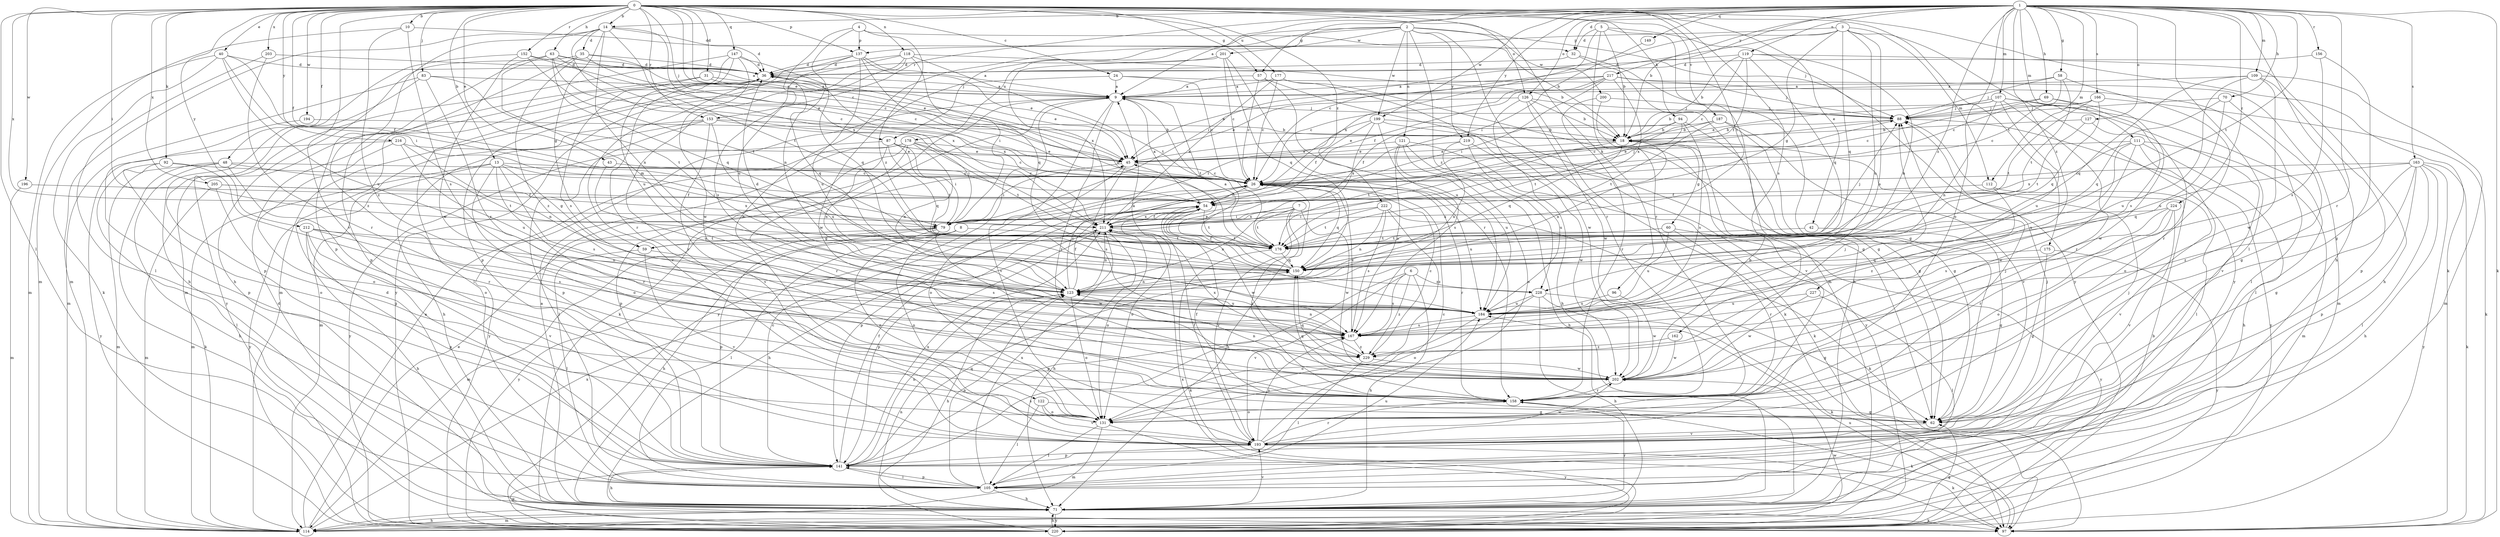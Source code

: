 strict digraph  {
0;
1;
2;
3;
4;
5;
6;
7;
8;
9;
10;
13;
14;
18;
24;
26;
31;
32;
35;
36;
40;
42;
43;
45;
48;
54;
57;
58;
59;
60;
62;
63;
69;
70;
71;
79;
83;
87;
88;
92;
94;
96;
97;
105;
107;
109;
111;
112;
114;
118;
119;
121;
122;
123;
126;
127;
131;
137;
141;
147;
149;
150;
152;
153;
156;
158;
162;
163;
166;
167;
175;
176;
177;
178;
184;
187;
193;
194;
196;
199;
200;
201;
202;
203;
205;
211;
212;
216;
217;
219;
220;
222;
224;
227;
228;
229;
0 -> 10  [label=b];
0 -> 13  [label=b];
0 -> 14  [label=b];
0 -> 24  [label=c];
0 -> 26  [label=c];
0 -> 31  [label=d];
0 -> 40  [label=e];
0 -> 42  [label=e];
0 -> 43  [label=e];
0 -> 45  [label=e];
0 -> 48  [label=f];
0 -> 54  [label=f];
0 -> 57  [label=g];
0 -> 63  [label=h];
0 -> 79  [label=i];
0 -> 83  [label=j];
0 -> 87  [label=j];
0 -> 92  [label=k];
0 -> 94  [label=k];
0 -> 96  [label=k];
0 -> 97  [label=k];
0 -> 105  [label=l];
0 -> 118  [label=n];
0 -> 126  [label=o];
0 -> 137  [label=p];
0 -> 147  [label=q];
0 -> 152  [label=r];
0 -> 153  [label=r];
0 -> 162  [label=s];
0 -> 175  [label=t];
0 -> 176  [label=t];
0 -> 177  [label=u];
0 -> 187  [label=v];
0 -> 193  [label=v];
0 -> 194  [label=w];
0 -> 196  [label=w];
0 -> 203  [label=x];
0 -> 205  [label=x];
0 -> 211  [label=x];
0 -> 212  [label=y];
0 -> 216  [label=y];
0 -> 222  [label=z];
1 -> 9  [label=a];
1 -> 14  [label=b];
1 -> 18  [label=b];
1 -> 32  [label=d];
1 -> 57  [label=g];
1 -> 58  [label=g];
1 -> 69  [label=h];
1 -> 70  [label=h];
1 -> 71  [label=h];
1 -> 97  [label=k];
1 -> 105  [label=l];
1 -> 107  [label=m];
1 -> 109  [label=m];
1 -> 111  [label=m];
1 -> 112  [label=m];
1 -> 119  [label=n];
1 -> 126  [label=o];
1 -> 127  [label=o];
1 -> 131  [label=o];
1 -> 149  [label=q];
1 -> 153  [label=r];
1 -> 156  [label=r];
1 -> 158  [label=r];
1 -> 163  [label=s];
1 -> 166  [label=s];
1 -> 176  [label=t];
1 -> 199  [label=w];
1 -> 217  [label=y];
1 -> 219  [label=y];
1 -> 224  [label=z];
1 -> 227  [label=z];
1 -> 228  [label=z];
2 -> 87  [label=j];
2 -> 88  [label=j];
2 -> 121  [label=n];
2 -> 122  [label=n];
2 -> 158  [label=r];
2 -> 178  [label=u];
2 -> 199  [label=w];
2 -> 200  [label=w];
2 -> 201  [label=w];
2 -> 219  [label=y];
2 -> 228  [label=z];
3 -> 26  [label=c];
3 -> 59  [label=g];
3 -> 79  [label=i];
3 -> 112  [label=m];
3 -> 137  [label=p];
3 -> 150  [label=q];
3 -> 167  [label=s];
3 -> 184  [label=u];
3 -> 220  [label=y];
4 -> 18  [label=b];
4 -> 123  [label=n];
4 -> 137  [label=p];
4 -> 184  [label=u];
4 -> 228  [label=z];
5 -> 18  [label=b];
5 -> 32  [label=d];
5 -> 114  [label=m];
5 -> 158  [label=r];
5 -> 211  [label=x];
5 -> 220  [label=y];
6 -> 71  [label=h];
6 -> 141  [label=p];
6 -> 167  [label=s];
6 -> 193  [label=v];
6 -> 228  [label=z];
6 -> 229  [label=z];
7 -> 79  [label=i];
7 -> 123  [label=n];
7 -> 158  [label=r];
7 -> 176  [label=t];
7 -> 193  [label=v];
7 -> 202  [label=w];
7 -> 211  [label=x];
8 -> 59  [label=g];
8 -> 71  [label=h];
8 -> 105  [label=l];
8 -> 131  [label=o];
8 -> 176  [label=t];
9 -> 88  [label=j];
9 -> 97  [label=k];
9 -> 158  [label=r];
9 -> 176  [label=t];
9 -> 193  [label=v];
9 -> 220  [label=y];
10 -> 32  [label=d];
10 -> 114  [label=m];
10 -> 167  [label=s];
10 -> 229  [label=z];
13 -> 26  [label=c];
13 -> 59  [label=g];
13 -> 79  [label=i];
13 -> 114  [label=m];
13 -> 131  [label=o];
13 -> 158  [label=r];
13 -> 167  [label=s];
13 -> 220  [label=y];
14 -> 26  [label=c];
14 -> 35  [label=d];
14 -> 36  [label=d];
14 -> 59  [label=g];
14 -> 114  [label=m];
14 -> 123  [label=n];
14 -> 141  [label=p];
14 -> 176  [label=t];
14 -> 211  [label=x];
18 -> 45  [label=e];
18 -> 60  [label=g];
18 -> 123  [label=n];
18 -> 150  [label=q];
18 -> 176  [label=t];
24 -> 9  [label=a];
24 -> 26  [label=c];
24 -> 88  [label=j];
24 -> 202  [label=w];
26 -> 54  [label=f];
26 -> 71  [label=h];
26 -> 88  [label=j];
26 -> 141  [label=p];
26 -> 150  [label=q];
26 -> 158  [label=r];
26 -> 184  [label=u];
31 -> 9  [label=a];
31 -> 45  [label=e];
31 -> 167  [label=s];
31 -> 220  [label=y];
32 -> 36  [label=d];
32 -> 62  [label=g];
32 -> 71  [label=h];
35 -> 36  [label=d];
35 -> 45  [label=e];
35 -> 71  [label=h];
35 -> 141  [label=p];
35 -> 211  [label=x];
35 -> 229  [label=z];
36 -> 9  [label=a];
36 -> 105  [label=l];
36 -> 150  [label=q];
36 -> 193  [label=v];
36 -> 211  [label=x];
40 -> 36  [label=d];
40 -> 54  [label=f];
40 -> 79  [label=i];
40 -> 97  [label=k];
40 -> 114  [label=m];
40 -> 184  [label=u];
42 -> 62  [label=g];
42 -> 176  [label=t];
43 -> 26  [label=c];
43 -> 184  [label=u];
45 -> 26  [label=c];
45 -> 79  [label=i];
45 -> 131  [label=o];
45 -> 167  [label=s];
48 -> 26  [label=c];
48 -> 71  [label=h];
48 -> 97  [label=k];
48 -> 114  [label=m];
48 -> 131  [label=o];
48 -> 176  [label=t];
54 -> 9  [label=a];
54 -> 71  [label=h];
54 -> 131  [label=o];
54 -> 176  [label=t];
54 -> 202  [label=w];
54 -> 211  [label=x];
57 -> 9  [label=a];
57 -> 26  [label=c];
57 -> 62  [label=g];
57 -> 184  [label=u];
58 -> 9  [label=a];
58 -> 26  [label=c];
58 -> 88  [label=j];
58 -> 158  [label=r];
58 -> 176  [label=t];
59 -> 105  [label=l];
59 -> 167  [label=s];
59 -> 193  [label=v];
60 -> 158  [label=r];
60 -> 176  [label=t];
60 -> 184  [label=u];
60 -> 220  [label=y];
62 -> 54  [label=f];
62 -> 193  [label=v];
63 -> 9  [label=a];
63 -> 26  [label=c];
63 -> 36  [label=d];
63 -> 45  [label=e];
63 -> 123  [label=n];
63 -> 150  [label=q];
63 -> 229  [label=z];
69 -> 26  [label=c];
69 -> 88  [label=j];
69 -> 184  [label=u];
69 -> 202  [label=w];
70 -> 62  [label=g];
70 -> 88  [label=j];
70 -> 150  [label=q];
70 -> 184  [label=u];
71 -> 9  [label=a];
71 -> 36  [label=d];
71 -> 97  [label=k];
71 -> 114  [label=m];
71 -> 158  [label=r];
71 -> 193  [label=v];
71 -> 220  [label=y];
79 -> 114  [label=m];
79 -> 131  [label=o];
79 -> 141  [label=p];
79 -> 202  [label=w];
79 -> 220  [label=y];
83 -> 9  [label=a];
83 -> 114  [label=m];
83 -> 141  [label=p];
83 -> 176  [label=t];
83 -> 229  [label=z];
87 -> 45  [label=e];
87 -> 79  [label=i];
87 -> 123  [label=n];
87 -> 150  [label=q];
87 -> 176  [label=t];
87 -> 220  [label=y];
88 -> 18  [label=b];
88 -> 26  [label=c];
88 -> 220  [label=y];
92 -> 26  [label=c];
92 -> 105  [label=l];
92 -> 131  [label=o];
92 -> 158  [label=r];
94 -> 18  [label=b];
94 -> 54  [label=f];
94 -> 62  [label=g];
94 -> 167  [label=s];
94 -> 176  [label=t];
96 -> 184  [label=u];
96 -> 202  [label=w];
97 -> 36  [label=d];
97 -> 184  [label=u];
105 -> 71  [label=h];
105 -> 123  [label=n];
105 -> 141  [label=p];
105 -> 184  [label=u];
105 -> 211  [label=x];
107 -> 18  [label=b];
107 -> 45  [label=e];
107 -> 88  [label=j];
107 -> 105  [label=l];
107 -> 123  [label=n];
107 -> 158  [label=r];
107 -> 184  [label=u];
107 -> 193  [label=v];
109 -> 9  [label=a];
109 -> 114  [label=m];
109 -> 141  [label=p];
109 -> 150  [label=q];
109 -> 167  [label=s];
109 -> 202  [label=w];
111 -> 45  [label=e];
111 -> 71  [label=h];
111 -> 105  [label=l];
111 -> 114  [label=m];
111 -> 184  [label=u];
111 -> 202  [label=w];
111 -> 211  [label=x];
112 -> 54  [label=f];
112 -> 193  [label=v];
112 -> 229  [label=z];
114 -> 9  [label=a];
114 -> 18  [label=b];
114 -> 45  [label=e];
114 -> 71  [label=h];
114 -> 202  [label=w];
114 -> 211  [label=x];
118 -> 18  [label=b];
118 -> 36  [label=d];
118 -> 79  [label=i];
118 -> 114  [label=m];
118 -> 176  [label=t];
118 -> 193  [label=v];
118 -> 220  [label=y];
119 -> 18  [label=b];
119 -> 26  [label=c];
119 -> 36  [label=d];
119 -> 54  [label=f];
119 -> 71  [label=h];
119 -> 123  [label=n];
119 -> 150  [label=q];
121 -> 45  [label=e];
121 -> 71  [label=h];
121 -> 97  [label=k];
121 -> 131  [label=o];
121 -> 167  [label=s];
121 -> 184  [label=u];
122 -> 62  [label=g];
122 -> 105  [label=l];
122 -> 131  [label=o];
122 -> 193  [label=v];
123 -> 26  [label=c];
123 -> 36  [label=d];
123 -> 54  [label=f];
123 -> 71  [label=h];
123 -> 131  [label=o];
123 -> 184  [label=u];
126 -> 18  [label=b];
126 -> 45  [label=e];
126 -> 71  [label=h];
126 -> 88  [label=j];
126 -> 97  [label=k];
126 -> 202  [label=w];
127 -> 18  [label=b];
127 -> 131  [label=o];
127 -> 176  [label=t];
131 -> 88  [label=j];
131 -> 105  [label=l];
131 -> 114  [label=m];
131 -> 220  [label=y];
137 -> 9  [label=a];
137 -> 36  [label=d];
137 -> 45  [label=e];
137 -> 141  [label=p];
137 -> 150  [label=q];
137 -> 167  [label=s];
137 -> 184  [label=u];
141 -> 26  [label=c];
141 -> 54  [label=f];
141 -> 71  [label=h];
141 -> 88  [label=j];
141 -> 105  [label=l];
141 -> 123  [label=n];
141 -> 150  [label=q];
141 -> 167  [label=s];
141 -> 211  [label=x];
147 -> 36  [label=d];
147 -> 114  [label=m];
147 -> 150  [label=q];
147 -> 158  [label=r];
147 -> 184  [label=u];
147 -> 202  [label=w];
149 -> 79  [label=i];
150 -> 9  [label=a];
150 -> 45  [label=e];
150 -> 54  [label=f];
150 -> 123  [label=n];
152 -> 26  [label=c];
152 -> 36  [label=d];
152 -> 71  [label=h];
152 -> 176  [label=t];
152 -> 202  [label=w];
153 -> 18  [label=b];
153 -> 71  [label=h];
153 -> 79  [label=i];
153 -> 114  [label=m];
153 -> 141  [label=p];
153 -> 184  [label=u];
153 -> 193  [label=v];
156 -> 36  [label=d];
156 -> 62  [label=g];
156 -> 167  [label=s];
158 -> 62  [label=g];
158 -> 97  [label=k];
158 -> 131  [label=o];
158 -> 150  [label=q];
162 -> 202  [label=w];
162 -> 229  [label=z];
163 -> 26  [label=c];
163 -> 62  [label=g];
163 -> 71  [label=h];
163 -> 97  [label=k];
163 -> 105  [label=l];
163 -> 141  [label=p];
163 -> 150  [label=q];
163 -> 220  [label=y];
163 -> 229  [label=z];
166 -> 26  [label=c];
166 -> 88  [label=j];
166 -> 97  [label=k];
166 -> 150  [label=q];
166 -> 176  [label=t];
167 -> 26  [label=c];
167 -> 123  [label=n];
167 -> 229  [label=z];
175 -> 62  [label=g];
175 -> 150  [label=q];
175 -> 220  [label=y];
176 -> 36  [label=d];
176 -> 88  [label=j];
176 -> 97  [label=k];
176 -> 150  [label=q];
177 -> 9  [label=a];
177 -> 26  [label=c];
177 -> 62  [label=g];
177 -> 202  [label=w];
177 -> 211  [label=x];
178 -> 26  [label=c];
178 -> 45  [label=e];
178 -> 105  [label=l];
178 -> 123  [label=n];
178 -> 141  [label=p];
178 -> 158  [label=r];
178 -> 176  [label=t];
178 -> 220  [label=y];
184 -> 9  [label=a];
184 -> 131  [label=o];
184 -> 167  [label=s];
187 -> 18  [label=b];
187 -> 45  [label=e];
187 -> 62  [label=g];
187 -> 176  [label=t];
187 -> 193  [label=v];
193 -> 26  [label=c];
193 -> 54  [label=f];
193 -> 88  [label=j];
193 -> 97  [label=k];
193 -> 141  [label=p];
193 -> 158  [label=r];
193 -> 167  [label=s];
193 -> 202  [label=w];
194 -> 18  [label=b];
194 -> 141  [label=p];
196 -> 54  [label=f];
196 -> 114  [label=m];
199 -> 18  [label=b];
199 -> 54  [label=f];
199 -> 79  [label=i];
199 -> 167  [label=s];
199 -> 211  [label=x];
199 -> 220  [label=y];
200 -> 88  [label=j];
200 -> 158  [label=r];
200 -> 193  [label=v];
201 -> 26  [label=c];
201 -> 36  [label=d];
201 -> 150  [label=q];
201 -> 158  [label=r];
201 -> 211  [label=x];
202 -> 18  [label=b];
202 -> 88  [label=j];
202 -> 123  [label=n];
202 -> 150  [label=q];
202 -> 158  [label=r];
203 -> 36  [label=d];
203 -> 105  [label=l];
203 -> 158  [label=r];
205 -> 54  [label=f];
205 -> 62  [label=g];
205 -> 114  [label=m];
205 -> 211  [label=x];
211 -> 54  [label=f];
211 -> 71  [label=h];
211 -> 123  [label=n];
211 -> 131  [label=o];
211 -> 141  [label=p];
211 -> 176  [label=t];
212 -> 71  [label=h];
212 -> 123  [label=n];
212 -> 141  [label=p];
212 -> 167  [label=s];
212 -> 176  [label=t];
212 -> 193  [label=v];
216 -> 45  [label=e];
216 -> 123  [label=n];
216 -> 131  [label=o];
216 -> 184  [label=u];
216 -> 220  [label=y];
217 -> 9  [label=a];
217 -> 26  [label=c];
217 -> 45  [label=e];
217 -> 54  [label=f];
217 -> 79  [label=i];
217 -> 105  [label=l];
217 -> 114  [label=m];
217 -> 211  [label=x];
219 -> 45  [label=e];
219 -> 123  [label=n];
219 -> 184  [label=u];
219 -> 202  [label=w];
220 -> 62  [label=g];
220 -> 71  [label=h];
220 -> 123  [label=n];
220 -> 141  [label=p];
220 -> 211  [label=x];
222 -> 79  [label=i];
222 -> 97  [label=k];
222 -> 123  [label=n];
222 -> 167  [label=s];
222 -> 176  [label=t];
222 -> 229  [label=z];
224 -> 131  [label=o];
224 -> 158  [label=r];
224 -> 167  [label=s];
224 -> 193  [label=v];
224 -> 211  [label=x];
227 -> 105  [label=l];
227 -> 184  [label=u];
227 -> 202  [label=w];
228 -> 62  [label=g];
228 -> 71  [label=h];
228 -> 97  [label=k];
228 -> 131  [label=o];
228 -> 184  [label=u];
229 -> 26  [label=c];
229 -> 105  [label=l];
229 -> 202  [label=w];
229 -> 211  [label=x];
}
